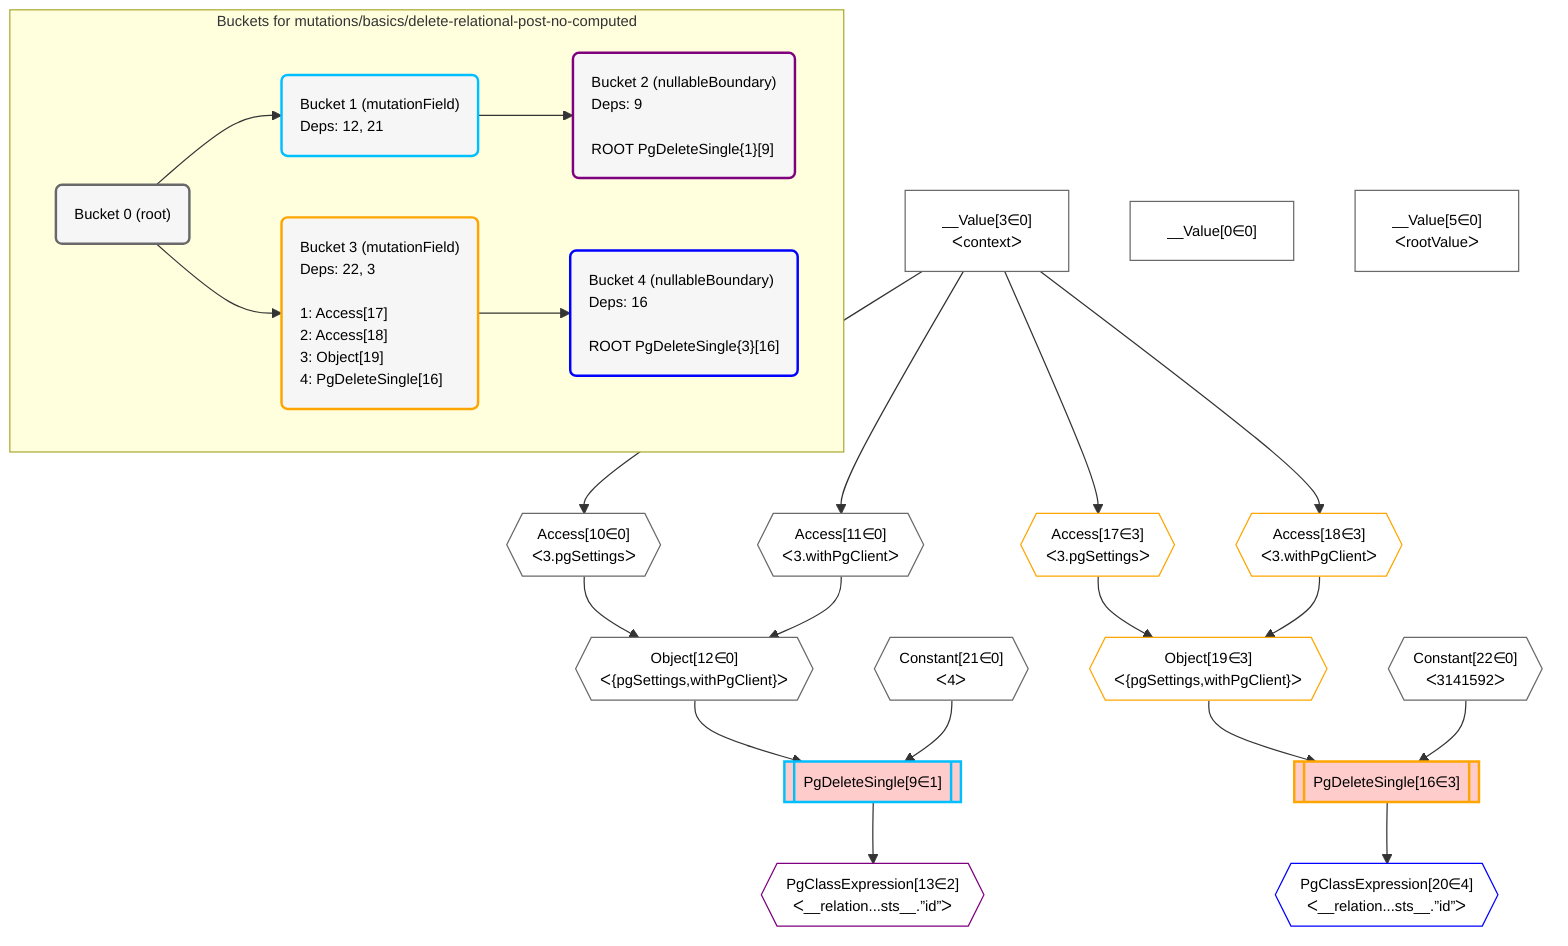 %%{init: {'themeVariables': { 'fontSize': '12px'}}}%%
graph TD
    classDef path fill:#eee,stroke:#000,color:#000
    classDef plan fill:#fff,stroke-width:1px,color:#000
    classDef itemplan fill:#fff,stroke-width:2px,color:#000
    classDef unbatchedplan fill:#dff,stroke-width:1px,color:#000
    classDef sideeffectplan fill:#fcc,stroke-width:2px,color:#000
    classDef bucket fill:#f6f6f6,color:#000,stroke-width:2px,text-align:left


    %% plan dependencies
    Object12{{"Object[12∈0]<br />ᐸ{pgSettings,withPgClient}ᐳ"}}:::plan
    Access10{{"Access[10∈0]<br />ᐸ3.pgSettingsᐳ"}}:::plan
    Access11{{"Access[11∈0]<br />ᐸ3.withPgClientᐳ"}}:::plan
    Access10 & Access11 --> Object12
    __Value3["__Value[3∈0]<br />ᐸcontextᐳ"]:::plan
    __Value3 --> Access10
    __Value3 --> Access11
    __Value0["__Value[0∈0]"]:::plan
    __Value5["__Value[5∈0]<br />ᐸrootValueᐳ"]:::plan
    Constant21{{"Constant[21∈0]<br />ᐸ4ᐳ"}}:::plan
    Constant22{{"Constant[22∈0]<br />ᐸ3141592ᐳ"}}:::plan
    Object19{{"Object[19∈3]<br />ᐸ{pgSettings,withPgClient}ᐳ"}}:::plan
    Access17{{"Access[17∈3]<br />ᐸ3.pgSettingsᐳ"}}:::plan
    Access18{{"Access[18∈3]<br />ᐸ3.withPgClientᐳ"}}:::plan
    Access17 & Access18 --> Object19
    PgDeleteSingle16[["PgDeleteSingle[16∈3]"]]:::sideeffectplan
    Object19 & Constant22 --> PgDeleteSingle16
    __Value3 --> Access17
    __Value3 --> Access18
    PgDeleteSingle9[["PgDeleteSingle[9∈1]"]]:::sideeffectplan
    Object12 & Constant21 --> PgDeleteSingle9
    PgClassExpression13{{"PgClassExpression[13∈2]<br />ᐸ__relation...sts__.”id”ᐳ"}}:::plan
    PgDeleteSingle9 --> PgClassExpression13
    PgClassExpression20{{"PgClassExpression[20∈4]<br />ᐸ__relation...sts__.”id”ᐳ"}}:::plan
    PgDeleteSingle16 --> PgClassExpression20

    %% define steps

    subgraph "Buckets for mutations/basics/delete-relational-post-no-computed"
    Bucket0("Bucket 0 (root)"):::bucket
    classDef bucket0 stroke:#696969
    class Bucket0,__Value0,__Value3,__Value5,Access10,Access11,Object12,Constant21,Constant22 bucket0
    Bucket1("Bucket 1 (mutationField)<br />Deps: 12, 21"):::bucket
    classDef bucket1 stroke:#00bfff
    class Bucket1,PgDeleteSingle9 bucket1
    Bucket2("Bucket 2 (nullableBoundary)<br />Deps: 9<br /><br />ROOT PgDeleteSingle{1}[9]"):::bucket
    classDef bucket2 stroke:#7f007f
    class Bucket2,PgClassExpression13 bucket2
    Bucket3("Bucket 3 (mutationField)<br />Deps: 22, 3<br /><br />1: Access[17]<br />2: Access[18]<br />3: Object[19]<br />4: PgDeleteSingle[16]"):::bucket
    classDef bucket3 stroke:#ffa500
    class Bucket3,PgDeleteSingle16,Access17,Access18,Object19 bucket3
    Bucket4("Bucket 4 (nullableBoundary)<br />Deps: 16<br /><br />ROOT PgDeleteSingle{3}[16]"):::bucket
    classDef bucket4 stroke:#0000ff
    class Bucket4,PgClassExpression20 bucket4
    Bucket0 --> Bucket1 & Bucket3
    Bucket1 --> Bucket2
    Bucket3 --> Bucket4
    end